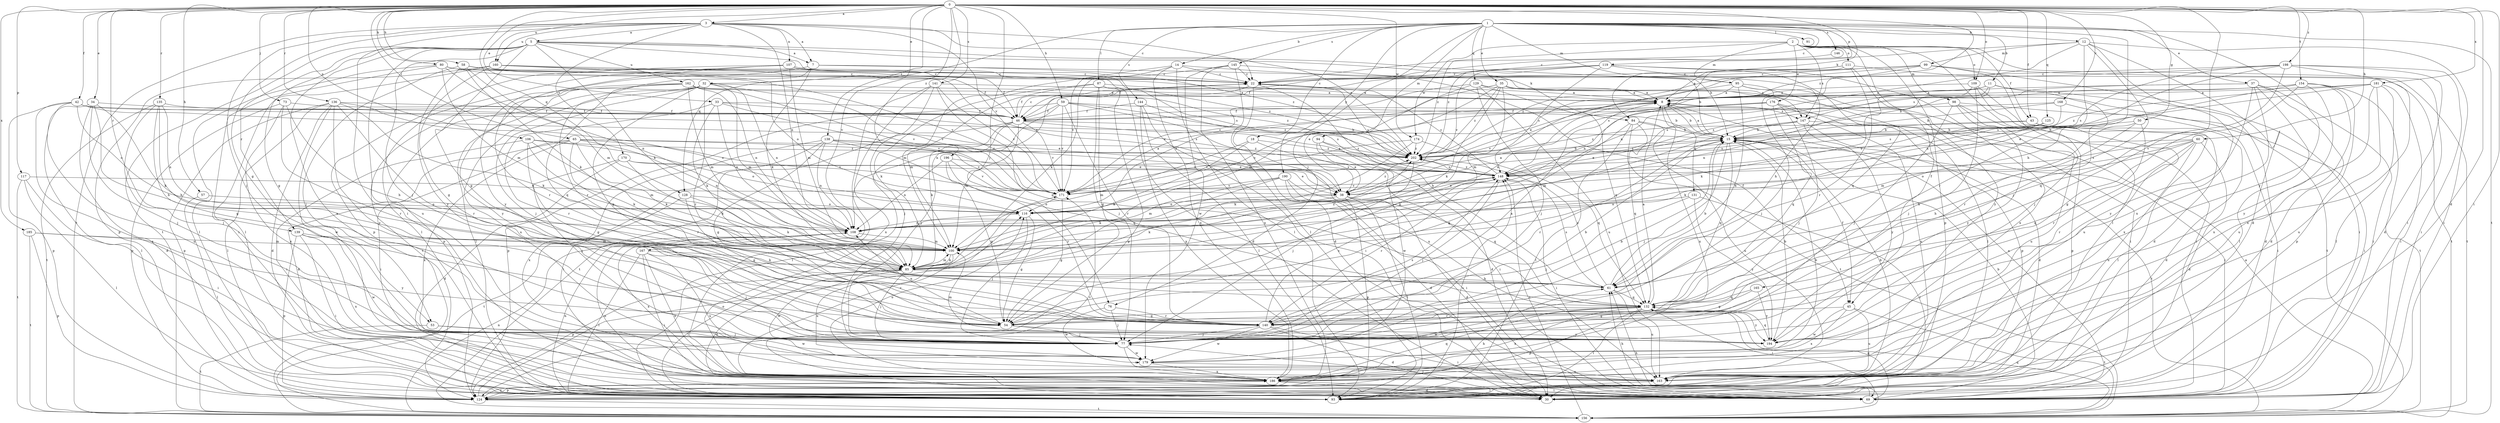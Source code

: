 strict digraph  {
0;
1;
2;
3;
5;
7;
8;
11;
12;
14;
15;
18;
22;
30;
32;
33;
34;
35;
37;
38;
42;
43;
45;
46;
50;
53;
54;
57;
58;
59;
60;
61;
65;
69;
73;
76;
77;
80;
84;
85;
87;
91;
93;
94;
95;
98;
99;
100;
106;
107;
108;
109;
111;
116;
117;
119;
124;
125;
128;
129;
131;
132;
135;
136;
138;
139;
140;
141;
144;
145;
146;
147;
148;
154;
156;
160;
162;
163;
165;
167;
168;
170;
171;
174;
176;
179;
181;
185;
186;
190;
194;
196;
198;
202;
0 -> 3  [label=a];
0 -> 30  [label=d];
0 -> 32  [label=e];
0 -> 33  [label=e];
0 -> 34  [label=e];
0 -> 42  [label=f];
0 -> 43  [label=f];
0 -> 50  [label=g];
0 -> 57  [label=h];
0 -> 58  [label=h];
0 -> 59  [label=h];
0 -> 60  [label=h];
0 -> 65  [label=i];
0 -> 69  [label=i];
0 -> 73  [label=j];
0 -> 76  [label=j];
0 -> 80  [label=k];
0 -> 84  [label=k];
0 -> 106  [label=n];
0 -> 109  [label=o];
0 -> 117  [label=p];
0 -> 125  [label=q];
0 -> 128  [label=q];
0 -> 135  [label=r];
0 -> 136  [label=r];
0 -> 138  [label=r];
0 -> 139  [label=r];
0 -> 141  [label=s];
0 -> 154  [label=t];
0 -> 160  [label=u];
0 -> 165  [label=v];
0 -> 167  [label=v];
0 -> 168  [label=v];
0 -> 174  [label=w];
0 -> 181  [label=x];
0 -> 185  [label=x];
0 -> 196  [label=z];
0 -> 198  [label=z];
0 -> 202  [label=z];
1 -> 11  [label=b];
1 -> 12  [label=b];
1 -> 14  [label=b];
1 -> 18  [label=c];
1 -> 22  [label=c];
1 -> 35  [label=e];
1 -> 37  [label=e];
1 -> 61  [label=h];
1 -> 76  [label=j];
1 -> 87  [label=l];
1 -> 91  [label=l];
1 -> 94  [label=m];
1 -> 95  [label=m];
1 -> 119  [label=p];
1 -> 128  [label=q];
1 -> 129  [label=q];
1 -> 144  [label=s];
1 -> 145  [label=s];
1 -> 146  [label=s];
1 -> 156  [label=t];
1 -> 190  [label=y];
1 -> 194  [label=y];
2 -> 43  [label=f];
2 -> 45  [label=f];
2 -> 69  [label=i];
2 -> 93  [label=l];
2 -> 95  [label=m];
2 -> 98  [label=m];
2 -> 109  [label=o];
2 -> 111  [label=o];
2 -> 124  [label=p];
2 -> 147  [label=s];
2 -> 174  [label=w];
2 -> 176  [label=w];
2 -> 202  [label=z];
3 -> 5  [label=a];
3 -> 7  [label=a];
3 -> 22  [label=c];
3 -> 53  [label=g];
3 -> 69  [label=i];
3 -> 77  [label=j];
3 -> 107  [label=n];
3 -> 108  [label=n];
3 -> 156  [label=t];
3 -> 160  [label=u];
3 -> 170  [label=v];
3 -> 171  [label=v];
3 -> 202  [label=z];
5 -> 7  [label=a];
5 -> 15  [label=b];
5 -> 53  [label=g];
5 -> 54  [label=g];
5 -> 77  [label=j];
5 -> 84  [label=k];
5 -> 85  [label=k];
5 -> 139  [label=r];
5 -> 156  [label=t];
5 -> 162  [label=u];
5 -> 163  [label=u];
5 -> 186  [label=x];
5 -> 202  [label=z];
7 -> 22  [label=c];
7 -> 85  [label=k];
7 -> 140  [label=r];
7 -> 147  [label=s];
7 -> 194  [label=y];
8 -> 15  [label=b];
8 -> 116  [label=o];
8 -> 131  [label=q];
8 -> 147  [label=s];
8 -> 186  [label=x];
11 -> 8  [label=a];
11 -> 30  [label=d];
11 -> 108  [label=n];
11 -> 140  [label=r];
11 -> 147  [label=s];
11 -> 148  [label=s];
12 -> 22  [label=c];
12 -> 30  [label=d];
12 -> 69  [label=i];
12 -> 77  [label=j];
12 -> 99  [label=m];
12 -> 108  [label=n];
12 -> 140  [label=r];
12 -> 186  [label=x];
14 -> 22  [label=c];
14 -> 45  [label=f];
14 -> 93  [label=l];
14 -> 100  [label=m];
14 -> 171  [label=v];
14 -> 186  [label=x];
15 -> 8  [label=a];
15 -> 45  [label=f];
15 -> 77  [label=j];
15 -> 132  [label=q];
15 -> 140  [label=r];
15 -> 156  [label=t];
15 -> 202  [label=z];
18 -> 69  [label=i];
18 -> 85  [label=k];
18 -> 100  [label=m];
18 -> 202  [label=z];
22 -> 8  [label=a];
22 -> 30  [label=d];
22 -> 46  [label=f];
22 -> 61  [label=h];
22 -> 108  [label=n];
22 -> 148  [label=s];
32 -> 8  [label=a];
32 -> 54  [label=g];
32 -> 77  [label=j];
32 -> 93  [label=l];
32 -> 100  [label=m];
32 -> 108  [label=n];
32 -> 124  [label=p];
32 -> 140  [label=r];
32 -> 163  [label=u];
32 -> 171  [label=v];
33 -> 46  [label=f];
33 -> 85  [label=k];
33 -> 108  [label=n];
33 -> 140  [label=r];
33 -> 148  [label=s];
33 -> 171  [label=v];
34 -> 30  [label=d];
34 -> 46  [label=f];
34 -> 61  [label=h];
34 -> 77  [label=j];
34 -> 85  [label=k];
34 -> 93  [label=l];
35 -> 8  [label=a];
35 -> 38  [label=e];
35 -> 54  [label=g];
35 -> 69  [label=i];
35 -> 85  [label=k];
35 -> 116  [label=o];
35 -> 156  [label=t];
35 -> 202  [label=z];
37 -> 8  [label=a];
37 -> 30  [label=d];
37 -> 69  [label=i];
37 -> 93  [label=l];
37 -> 148  [label=s];
37 -> 186  [label=x];
37 -> 194  [label=y];
38 -> 30  [label=d];
38 -> 85  [label=k];
38 -> 93  [label=l];
38 -> 116  [label=o];
38 -> 124  [label=p];
38 -> 202  [label=z];
42 -> 38  [label=e];
42 -> 46  [label=f];
42 -> 116  [label=o];
42 -> 124  [label=p];
42 -> 163  [label=u];
42 -> 186  [label=x];
42 -> 202  [label=z];
43 -> 15  [label=b];
43 -> 30  [label=d];
43 -> 93  [label=l];
43 -> 202  [label=z];
45 -> 54  [label=g];
45 -> 156  [label=t];
45 -> 163  [label=u];
45 -> 179  [label=w];
45 -> 186  [label=x];
46 -> 15  [label=b];
46 -> 22  [label=c];
46 -> 85  [label=k];
46 -> 93  [label=l];
46 -> 100  [label=m];
46 -> 148  [label=s];
46 -> 156  [label=t];
46 -> 171  [label=v];
50 -> 15  [label=b];
50 -> 61  [label=h];
50 -> 100  [label=m];
50 -> 140  [label=r];
53 -> 77  [label=j];
53 -> 156  [label=t];
53 -> 179  [label=w];
54 -> 8  [label=a];
54 -> 77  [label=j];
54 -> 108  [label=n];
54 -> 194  [label=y];
57 -> 93  [label=l];
57 -> 116  [label=o];
58 -> 8  [label=a];
58 -> 22  [label=c];
58 -> 77  [label=j];
58 -> 85  [label=k];
58 -> 100  [label=m];
58 -> 171  [label=v];
58 -> 194  [label=y];
59 -> 15  [label=b];
59 -> 46  [label=f];
59 -> 77  [label=j];
59 -> 124  [label=p];
59 -> 140  [label=r];
59 -> 163  [label=u];
59 -> 171  [label=v];
59 -> 202  [label=z];
60 -> 30  [label=d];
60 -> 61  [label=h];
60 -> 116  [label=o];
60 -> 132  [label=q];
60 -> 140  [label=r];
60 -> 148  [label=s];
60 -> 163  [label=u];
60 -> 202  [label=z];
61 -> 15  [label=b];
61 -> 132  [label=q];
61 -> 148  [label=s];
61 -> 163  [label=u];
61 -> 202  [label=z];
65 -> 30  [label=d];
65 -> 38  [label=e];
65 -> 69  [label=i];
65 -> 85  [label=k];
65 -> 108  [label=n];
65 -> 140  [label=r];
65 -> 171  [label=v];
65 -> 186  [label=x];
65 -> 202  [label=z];
69 -> 8  [label=a];
69 -> 15  [label=b];
69 -> 61  [label=h];
69 -> 77  [label=j];
69 -> 108  [label=n];
69 -> 132  [label=q];
73 -> 46  [label=f];
73 -> 61  [label=h];
73 -> 124  [label=p];
73 -> 140  [label=r];
73 -> 186  [label=x];
76 -> 77  [label=j];
76 -> 140  [label=r];
76 -> 179  [label=w];
77 -> 15  [label=b];
77 -> 148  [label=s];
77 -> 179  [label=w];
77 -> 186  [label=x];
80 -> 22  [label=c];
80 -> 38  [label=e];
80 -> 46  [label=f];
80 -> 69  [label=i];
80 -> 93  [label=l];
80 -> 100  [label=m];
80 -> 108  [label=n];
84 -> 15  [label=b];
84 -> 54  [label=g];
84 -> 93  [label=l];
84 -> 132  [label=q];
84 -> 156  [label=t];
84 -> 163  [label=u];
85 -> 30  [label=d];
85 -> 61  [label=h];
85 -> 77  [label=j];
85 -> 93  [label=l];
85 -> 100  [label=m];
85 -> 124  [label=p];
85 -> 179  [label=w];
87 -> 8  [label=a];
87 -> 30  [label=d];
87 -> 54  [label=g];
87 -> 77  [label=j];
87 -> 85  [label=k];
87 -> 100  [label=m];
87 -> 124  [label=p];
93 -> 108  [label=n];
93 -> 148  [label=s];
93 -> 171  [label=v];
94 -> 30  [label=d];
94 -> 38  [label=e];
94 -> 179  [label=w];
94 -> 202  [label=z];
95 -> 8  [label=a];
95 -> 61  [label=h];
95 -> 69  [label=i];
95 -> 77  [label=j];
95 -> 93  [label=l];
95 -> 100  [label=m];
98 -> 46  [label=f];
98 -> 69  [label=i];
98 -> 77  [label=j];
98 -> 124  [label=p];
98 -> 163  [label=u];
98 -> 194  [label=y];
99 -> 22  [label=c];
99 -> 38  [label=e];
99 -> 69  [label=i];
99 -> 77  [label=j];
99 -> 148  [label=s];
99 -> 156  [label=t];
99 -> 202  [label=z];
100 -> 85  [label=k];
100 -> 163  [label=u];
100 -> 202  [label=z];
106 -> 54  [label=g];
106 -> 69  [label=i];
106 -> 85  [label=k];
106 -> 100  [label=m];
106 -> 116  [label=o];
106 -> 202  [label=z];
107 -> 22  [label=c];
107 -> 93  [label=l];
107 -> 100  [label=m];
107 -> 124  [label=p];
107 -> 140  [label=r];
107 -> 202  [label=z];
108 -> 100  [label=m];
108 -> 186  [label=x];
109 -> 8  [label=a];
109 -> 30  [label=d];
109 -> 77  [label=j];
109 -> 85  [label=k];
109 -> 163  [label=u];
111 -> 8  [label=a];
111 -> 22  [label=c];
111 -> 108  [label=n];
111 -> 140  [label=r];
111 -> 156  [label=t];
111 -> 194  [label=y];
116 -> 8  [label=a];
116 -> 54  [label=g];
116 -> 77  [label=j];
116 -> 108  [label=n];
117 -> 38  [label=e];
117 -> 69  [label=i];
117 -> 93  [label=l];
117 -> 156  [label=t];
119 -> 22  [label=c];
119 -> 46  [label=f];
119 -> 61  [label=h];
119 -> 132  [label=q];
119 -> 148  [label=s];
119 -> 171  [label=v];
119 -> 186  [label=x];
124 -> 61  [label=h];
124 -> 116  [label=o];
124 -> 156  [label=t];
124 -> 186  [label=x];
125 -> 15  [label=b];
125 -> 85  [label=k];
125 -> 148  [label=s];
128 -> 54  [label=g];
128 -> 85  [label=k];
128 -> 116  [label=o];
128 -> 156  [label=t];
129 -> 8  [label=a];
129 -> 77  [label=j];
129 -> 100  [label=m];
129 -> 132  [label=q];
129 -> 163  [label=u];
129 -> 171  [label=v];
131 -> 77  [label=j];
131 -> 93  [label=l];
131 -> 116  [label=o];
131 -> 194  [label=y];
132 -> 8  [label=a];
132 -> 54  [label=g];
132 -> 69  [label=i];
132 -> 93  [label=l];
132 -> 124  [label=p];
132 -> 140  [label=r];
132 -> 179  [label=w];
132 -> 186  [label=x];
132 -> 194  [label=y];
135 -> 46  [label=f];
135 -> 54  [label=g];
135 -> 61  [label=h];
135 -> 77  [label=j];
135 -> 108  [label=n];
135 -> 156  [label=t];
136 -> 30  [label=d];
136 -> 46  [label=f];
136 -> 85  [label=k];
136 -> 93  [label=l];
136 -> 116  [label=o];
136 -> 124  [label=p];
136 -> 140  [label=r];
136 -> 179  [label=w];
136 -> 194  [label=y];
138 -> 38  [label=e];
138 -> 54  [label=g];
138 -> 69  [label=i];
138 -> 108  [label=n];
138 -> 132  [label=q];
138 -> 171  [label=v];
138 -> 186  [label=x];
138 -> 202  [label=z];
139 -> 69  [label=i];
139 -> 100  [label=m];
139 -> 124  [label=p];
139 -> 179  [label=w];
139 -> 186  [label=x];
140 -> 15  [label=b];
140 -> 30  [label=d];
140 -> 69  [label=i];
140 -> 77  [label=j];
140 -> 148  [label=s];
140 -> 179  [label=w];
141 -> 8  [label=a];
141 -> 69  [label=i];
141 -> 77  [label=j];
141 -> 132  [label=q];
141 -> 171  [label=v];
141 -> 186  [label=x];
144 -> 46  [label=f];
144 -> 69  [label=i];
144 -> 93  [label=l];
144 -> 148  [label=s];
144 -> 186  [label=x];
145 -> 15  [label=b];
145 -> 22  [label=c];
145 -> 85  [label=k];
145 -> 93  [label=l];
145 -> 179  [label=w];
145 -> 186  [label=x];
146 -> 202  [label=z];
147 -> 15  [label=b];
147 -> 30  [label=d];
147 -> 38  [label=e];
147 -> 69  [label=i];
147 -> 100  [label=m];
147 -> 194  [label=y];
148 -> 22  [label=c];
148 -> 38  [label=e];
148 -> 69  [label=i];
148 -> 77  [label=j];
148 -> 140  [label=r];
148 -> 171  [label=v];
148 -> 202  [label=z];
154 -> 8  [label=a];
154 -> 15  [label=b];
154 -> 38  [label=e];
154 -> 54  [label=g];
154 -> 124  [label=p];
154 -> 156  [label=t];
154 -> 163  [label=u];
154 -> 186  [label=x];
156 -> 8  [label=a];
156 -> 61  [label=h];
156 -> 108  [label=n];
156 -> 132  [label=q];
156 -> 148  [label=s];
160 -> 22  [label=c];
160 -> 46  [label=f];
160 -> 54  [label=g];
160 -> 93  [label=l];
160 -> 116  [label=o];
160 -> 124  [label=p];
160 -> 148  [label=s];
162 -> 8  [label=a];
162 -> 100  [label=m];
162 -> 108  [label=n];
162 -> 132  [label=q];
162 -> 156  [label=t];
162 -> 171  [label=v];
162 -> 194  [label=y];
162 -> 202  [label=z];
163 -> 15  [label=b];
163 -> 93  [label=l];
165 -> 54  [label=g];
165 -> 132  [label=q];
165 -> 194  [label=y];
167 -> 69  [label=i];
167 -> 77  [label=j];
167 -> 85  [label=k];
167 -> 93  [label=l];
167 -> 163  [label=u];
167 -> 186  [label=x];
168 -> 15  [label=b];
168 -> 46  [label=f];
168 -> 69  [label=i];
168 -> 148  [label=s];
170 -> 30  [label=d];
170 -> 38  [label=e];
170 -> 77  [label=j];
170 -> 85  [label=k];
170 -> 148  [label=s];
171 -> 8  [label=a];
171 -> 54  [label=g];
171 -> 116  [label=o];
171 -> 148  [label=s];
174 -> 85  [label=k];
174 -> 132  [label=q];
174 -> 171  [label=v];
174 -> 202  [label=z];
176 -> 46  [label=f];
176 -> 77  [label=j];
176 -> 108  [label=n];
176 -> 124  [label=p];
176 -> 132  [label=q];
176 -> 163  [label=u];
176 -> 171  [label=v];
179 -> 163  [label=u];
179 -> 186  [label=x];
181 -> 8  [label=a];
181 -> 69  [label=i];
181 -> 93  [label=l];
181 -> 148  [label=s];
181 -> 163  [label=u];
181 -> 194  [label=y];
181 -> 202  [label=z];
185 -> 100  [label=m];
185 -> 124  [label=p];
185 -> 156  [label=t];
185 -> 194  [label=y];
186 -> 15  [label=b];
186 -> 30  [label=d];
186 -> 69  [label=i];
186 -> 116  [label=o];
186 -> 124  [label=p];
186 -> 132  [label=q];
186 -> 171  [label=v];
190 -> 30  [label=d];
190 -> 69  [label=i];
190 -> 85  [label=k];
190 -> 100  [label=m];
190 -> 132  [label=q];
190 -> 171  [label=v];
194 -> 15  [label=b];
194 -> 100  [label=m];
194 -> 132  [label=q];
196 -> 54  [label=g];
196 -> 108  [label=n];
196 -> 140  [label=r];
196 -> 148  [label=s];
196 -> 171  [label=v];
198 -> 22  [label=c];
198 -> 30  [label=d];
198 -> 46  [label=f];
198 -> 69  [label=i];
198 -> 108  [label=n];
198 -> 132  [label=q];
198 -> 148  [label=s];
198 -> 186  [label=x];
202 -> 15  [label=b];
202 -> 77  [label=j];
202 -> 148  [label=s];
}
